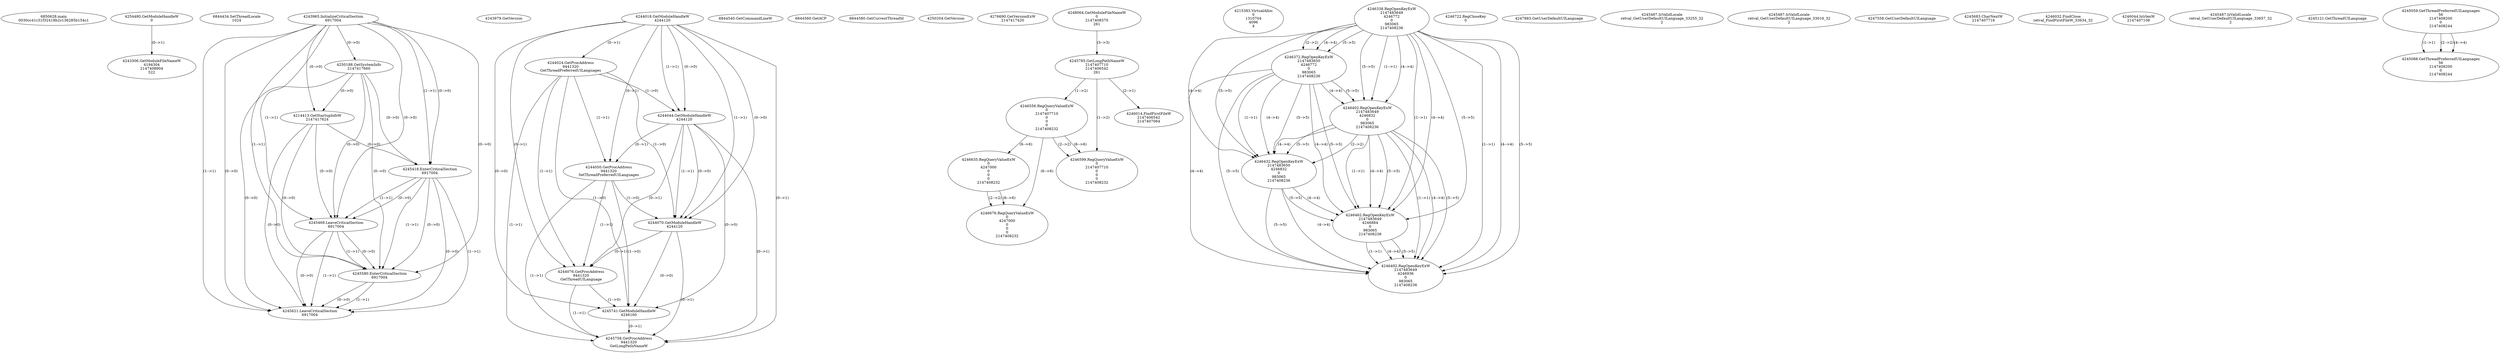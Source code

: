 // Global SCDG with merge call
digraph {
	0 [label="6850628.main
0030cc41c31f32418b2c136285b154c1"]
	1 [label="4254480.GetModuleHandleW
0"]
	2 [label="6844434.SetThreadLocale
1024"]
	3 [label="4243965.InitializeCriticalSection
6917004"]
	4 [label="4243979.GetVersion
"]
	5 [label="4244018.GetModuleHandleW
4244120"]
	6 [label="4244024.GetProcAddress
9441320
GetThreadPreferredUILanguages"]
	5 -> 6 [label="(0-->1)"]
	7 [label="4244044.GetModuleHandleW
4244120"]
	5 -> 7 [label="(1-->1)"]
	5 -> 7 [label="(0-->0)"]
	6 -> 7 [label="(1-->0)"]
	8 [label="4244050.GetProcAddress
9441320
SetThreadPreferredUILanguages"]
	5 -> 8 [label="(0-->1)"]
	6 -> 8 [label="(1-->1)"]
	7 -> 8 [label="(0-->1)"]
	9 [label="4244070.GetModuleHandleW
4244120"]
	5 -> 9 [label="(1-->1)"]
	7 -> 9 [label="(1-->1)"]
	5 -> 9 [label="(0-->0)"]
	6 -> 9 [label="(1-->0)"]
	7 -> 9 [label="(0-->0)"]
	8 -> 9 [label="(1-->0)"]
	10 [label="4244076.GetProcAddress
9441320
GetThreadUILanguage"]
	5 -> 10 [label="(0-->1)"]
	6 -> 10 [label="(1-->1)"]
	7 -> 10 [label="(0-->1)"]
	8 -> 10 [label="(1-->1)"]
	9 -> 10 [label="(0-->1)"]
	11 [label="4250188.GetSystemInfo
2147417660"]
	3 -> 11 [label="(0-->0)"]
	12 [label="6844540.GetCommandLineW
"]
	13 [label="4214413.GetStartupInfoW
2147417624"]
	3 -> 13 [label="(0-->0)"]
	11 -> 13 [label="(0-->0)"]
	14 [label="6844560.GetACP
"]
	15 [label="6844580.GetCurrentThreadId
"]
	16 [label="4250204.GetVersion
"]
	17 [label="4276690.GetVersionExW
2147417420"]
	18 [label="4243306.GetModuleFileNameW
4194304
2147408904
522"]
	1 -> 18 [label="(0-->1)"]
	19 [label="4248064.GetModuleFileNameW
0
2147408370
261"]
	20 [label="4215383.VirtualAlloc
0
1310704
4096
4"]
	21 [label="4246338.RegOpenKeyExW
2147483649
4246772
0
983065
2147408236"]
	22 [label="4246372.RegOpenKeyExW
2147483650
4246772
0
983065
2147408236"]
	21 -> 22 [label="(2-->2)"]
	21 -> 22 [label="(4-->4)"]
	21 -> 22 [label="(5-->5)"]
	23 [label="4246402.RegOpenKeyExW
2147483649
4246832
0
983065
2147408236"]
	21 -> 23 [label="(1-->1)"]
	21 -> 23 [label="(4-->4)"]
	22 -> 23 [label="(4-->4)"]
	21 -> 23 [label="(5-->5)"]
	22 -> 23 [label="(5-->5)"]
	24 [label="4245741.GetModuleHandleW
4246160"]
	5 -> 24 [label="(0-->0)"]
	6 -> 24 [label="(1-->0)"]
	7 -> 24 [label="(0-->0)"]
	8 -> 24 [label="(1-->0)"]
	9 -> 24 [label="(0-->0)"]
	10 -> 24 [label="(1-->0)"]
	25 [label="4245758.GetProcAddress
9441320
GetLongPathNameW"]
	5 -> 25 [label="(0-->1)"]
	6 -> 25 [label="(1-->1)"]
	7 -> 25 [label="(0-->1)"]
	8 -> 25 [label="(1-->1)"]
	9 -> 25 [label="(0-->1)"]
	10 -> 25 [label="(1-->1)"]
	24 -> 25 [label="(0-->1)"]
	26 [label="4245785.GetLongPathNameW
2147407710
2147406542
261"]
	19 -> 26 [label="(3-->3)"]
	27 [label="4246556.RegQueryValueExW
0
2147407710
0
0
0
2147408232"]
	26 -> 27 [label="(1-->2)"]
	28 [label="4246635.RegQueryValueExW
0
4247000
0
0
0
2147408232"]
	27 -> 28 [label="(6-->6)"]
	29 [label="4246676.RegQueryValueExW
0
4247000
0
0
0
2147408232"]
	28 -> 29 [label="(2-->2)"]
	27 -> 29 [label="(6-->6)"]
	28 -> 29 [label="(6-->6)"]
	30 [label="4246722.RegCloseKey
0"]
	31 [label="4247883.GetUserDefaultUILanguage
"]
	32 [label="4245418.EnterCriticalSection
6917004"]
	3 -> 32 [label="(1-->1)"]
	3 -> 32 [label="(0-->0)"]
	11 -> 32 [label="(0-->0)"]
	13 -> 32 [label="(0-->0)"]
	33 [label="4245469.LeaveCriticalSection
6917004"]
	3 -> 33 [label="(1-->1)"]
	32 -> 33 [label="(1-->1)"]
	3 -> 33 [label="(0-->0)"]
	11 -> 33 [label="(0-->0)"]
	13 -> 33 [label="(0-->0)"]
	32 -> 33 [label="(0-->0)"]
	34 [label="4245487.IsValidLocale
retval_GetUserDefaultUILanguage_33255_32
2"]
	35 [label="4245580.EnterCriticalSection
6917004"]
	3 -> 35 [label="(1-->1)"]
	32 -> 35 [label="(1-->1)"]
	33 -> 35 [label="(1-->1)"]
	3 -> 35 [label="(0-->0)"]
	11 -> 35 [label="(0-->0)"]
	13 -> 35 [label="(0-->0)"]
	32 -> 35 [label="(0-->0)"]
	33 -> 35 [label="(0-->0)"]
	36 [label="4245621.LeaveCriticalSection
6917004"]
	3 -> 36 [label="(1-->1)"]
	32 -> 36 [label="(1-->1)"]
	33 -> 36 [label="(1-->1)"]
	35 -> 36 [label="(1-->1)"]
	3 -> 36 [label="(0-->0)"]
	11 -> 36 [label="(0-->0)"]
	13 -> 36 [label="(0-->0)"]
	32 -> 36 [label="(0-->0)"]
	33 -> 36 [label="(0-->0)"]
	35 -> 36 [label="(0-->0)"]
	37 [label="4246432.RegOpenKeyExW
2147483650
4246832
0
983065
2147408236"]
	22 -> 37 [label="(1-->1)"]
	23 -> 37 [label="(2-->2)"]
	21 -> 37 [label="(4-->4)"]
	22 -> 37 [label="(4-->4)"]
	23 -> 37 [label="(4-->4)"]
	21 -> 37 [label="(5-->5)"]
	22 -> 37 [label="(5-->5)"]
	23 -> 37 [label="(5-->5)"]
	38 [label="4246462.RegOpenKeyExW
2147483649
4246884
0
983065
2147408236"]
	21 -> 38 [label="(1-->1)"]
	23 -> 38 [label="(1-->1)"]
	21 -> 38 [label="(4-->4)"]
	22 -> 38 [label="(4-->4)"]
	23 -> 38 [label="(4-->4)"]
	37 -> 38 [label="(4-->4)"]
	21 -> 38 [label="(5-->5)"]
	22 -> 38 [label="(5-->5)"]
	23 -> 38 [label="(5-->5)"]
	37 -> 38 [label="(5-->5)"]
	39 [label="4246599.RegQueryValueExW
0
2147407710
0
0
0
2147408232"]
	26 -> 39 [label="(1-->2)"]
	27 -> 39 [label="(2-->2)"]
	27 -> 39 [label="(6-->6)"]
	40 [label="4245487.IsValidLocale
retval_GetUserDefaultUILanguage_33016_32
2"]
	41 [label="4247558.GetUserDefaultUILanguage
"]
	42 [label="4245683.CharNextW
2147407716"]
	43 [label="4246014.FindFirstFileW
2147406542
2147407064"]
	26 -> 43 [label="(2-->1)"]
	44 [label="4246032.FindClose
retval_FindFirstFileW_33634_32"]
	45 [label="4246044.lstrlenW
2147407108"]
	46 [label="4246492.RegOpenKeyExW
2147483649
4246936
0
983065
2147408236"]
	21 -> 46 [label="(1-->1)"]
	23 -> 46 [label="(1-->1)"]
	38 -> 46 [label="(1-->1)"]
	21 -> 46 [label="(4-->4)"]
	22 -> 46 [label="(4-->4)"]
	23 -> 46 [label="(4-->4)"]
	37 -> 46 [label="(4-->4)"]
	38 -> 46 [label="(4-->4)"]
	21 -> 46 [label="(5-->5)"]
	22 -> 46 [label="(5-->5)"]
	23 -> 46 [label="(5-->5)"]
	37 -> 46 [label="(5-->5)"]
	38 -> 46 [label="(5-->5)"]
	47 [label="4245487.IsValidLocale
retval_GetUserDefaultUILanguage_33657_32
2"]
	48 [label="4245121.GetThreadUILanguage
"]
	49 [label="4245059.GetThreadPreferredUILanguages
56
2147408200
0
2147408244"]
	50 [label="4245088.GetThreadPreferredUILanguages
56
2147408200
0
2147408244"]
	49 -> 50 [label="(1-->1)"]
	49 -> 50 [label="(2-->2)"]
	49 -> 50 [label="(4-->4)"]
}
